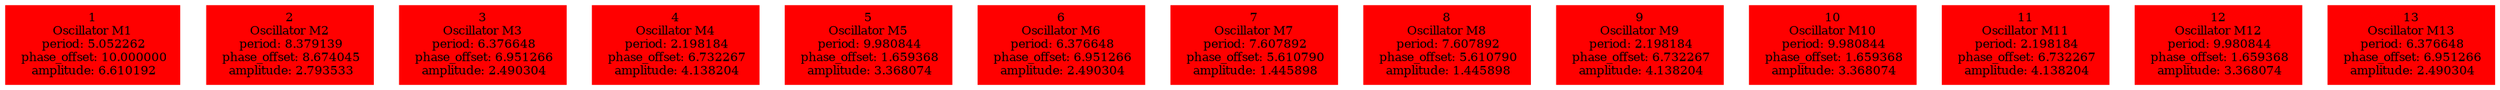  digraph g{ forcelabels=true;
1 [label=<1<BR />Oscillator M1<BR /> period: 5.052262<BR /> phase_offset: 10.000000<BR /> amplitude: 6.610192>, shape=box,color=red,style=filled,fontsize=8];2 [label=<2<BR />Oscillator M2<BR /> period: 8.379139<BR /> phase_offset: 8.674045<BR /> amplitude: 2.793533>, shape=box,color=red,style=filled,fontsize=8];3 [label=<3<BR />Oscillator M3<BR /> period: 6.376648<BR /> phase_offset: 6.951266<BR /> amplitude: 2.490304>, shape=box,color=red,style=filled,fontsize=8];4 [label=<4<BR />Oscillator M4<BR /> period: 2.198184<BR /> phase_offset: 6.732267<BR /> amplitude: 4.138204>, shape=box,color=red,style=filled,fontsize=8];5 [label=<5<BR />Oscillator M5<BR /> period: 9.980844<BR /> phase_offset: 1.659368<BR /> amplitude: 3.368074>, shape=box,color=red,style=filled,fontsize=8];6 [label=<6<BR />Oscillator M6<BR /> period: 6.376648<BR /> phase_offset: 6.951266<BR /> amplitude: 2.490304>, shape=box,color=red,style=filled,fontsize=8];7 [label=<7<BR />Oscillator M7<BR /> period: 7.607892<BR /> phase_offset: 5.610790<BR /> amplitude: 1.445898>, shape=box,color=red,style=filled,fontsize=8];8 [label=<8<BR />Oscillator M8<BR /> period: 7.607892<BR /> phase_offset: 5.610790<BR /> amplitude: 1.445898>, shape=box,color=red,style=filled,fontsize=8];9 [label=<9<BR />Oscillator M9<BR /> period: 2.198184<BR /> phase_offset: 6.732267<BR /> amplitude: 4.138204>, shape=box,color=red,style=filled,fontsize=8];10 [label=<10<BR />Oscillator M10<BR /> period: 9.980844<BR /> phase_offset: 1.659368<BR /> amplitude: 3.368074>, shape=box,color=red,style=filled,fontsize=8];11 [label=<11<BR />Oscillator M11<BR /> period: 2.198184<BR /> phase_offset: 6.732267<BR /> amplitude: 4.138204>, shape=box,color=red,style=filled,fontsize=8];12 [label=<12<BR />Oscillator M12<BR /> period: 9.980844<BR /> phase_offset: 1.659368<BR /> amplitude: 3.368074>, shape=box,color=red,style=filled,fontsize=8];13 [label=<13<BR />Oscillator M13<BR /> period: 6.376648<BR /> phase_offset: 6.951266<BR /> amplitude: 2.490304>, shape=box,color=red,style=filled,fontsize=8]; }

